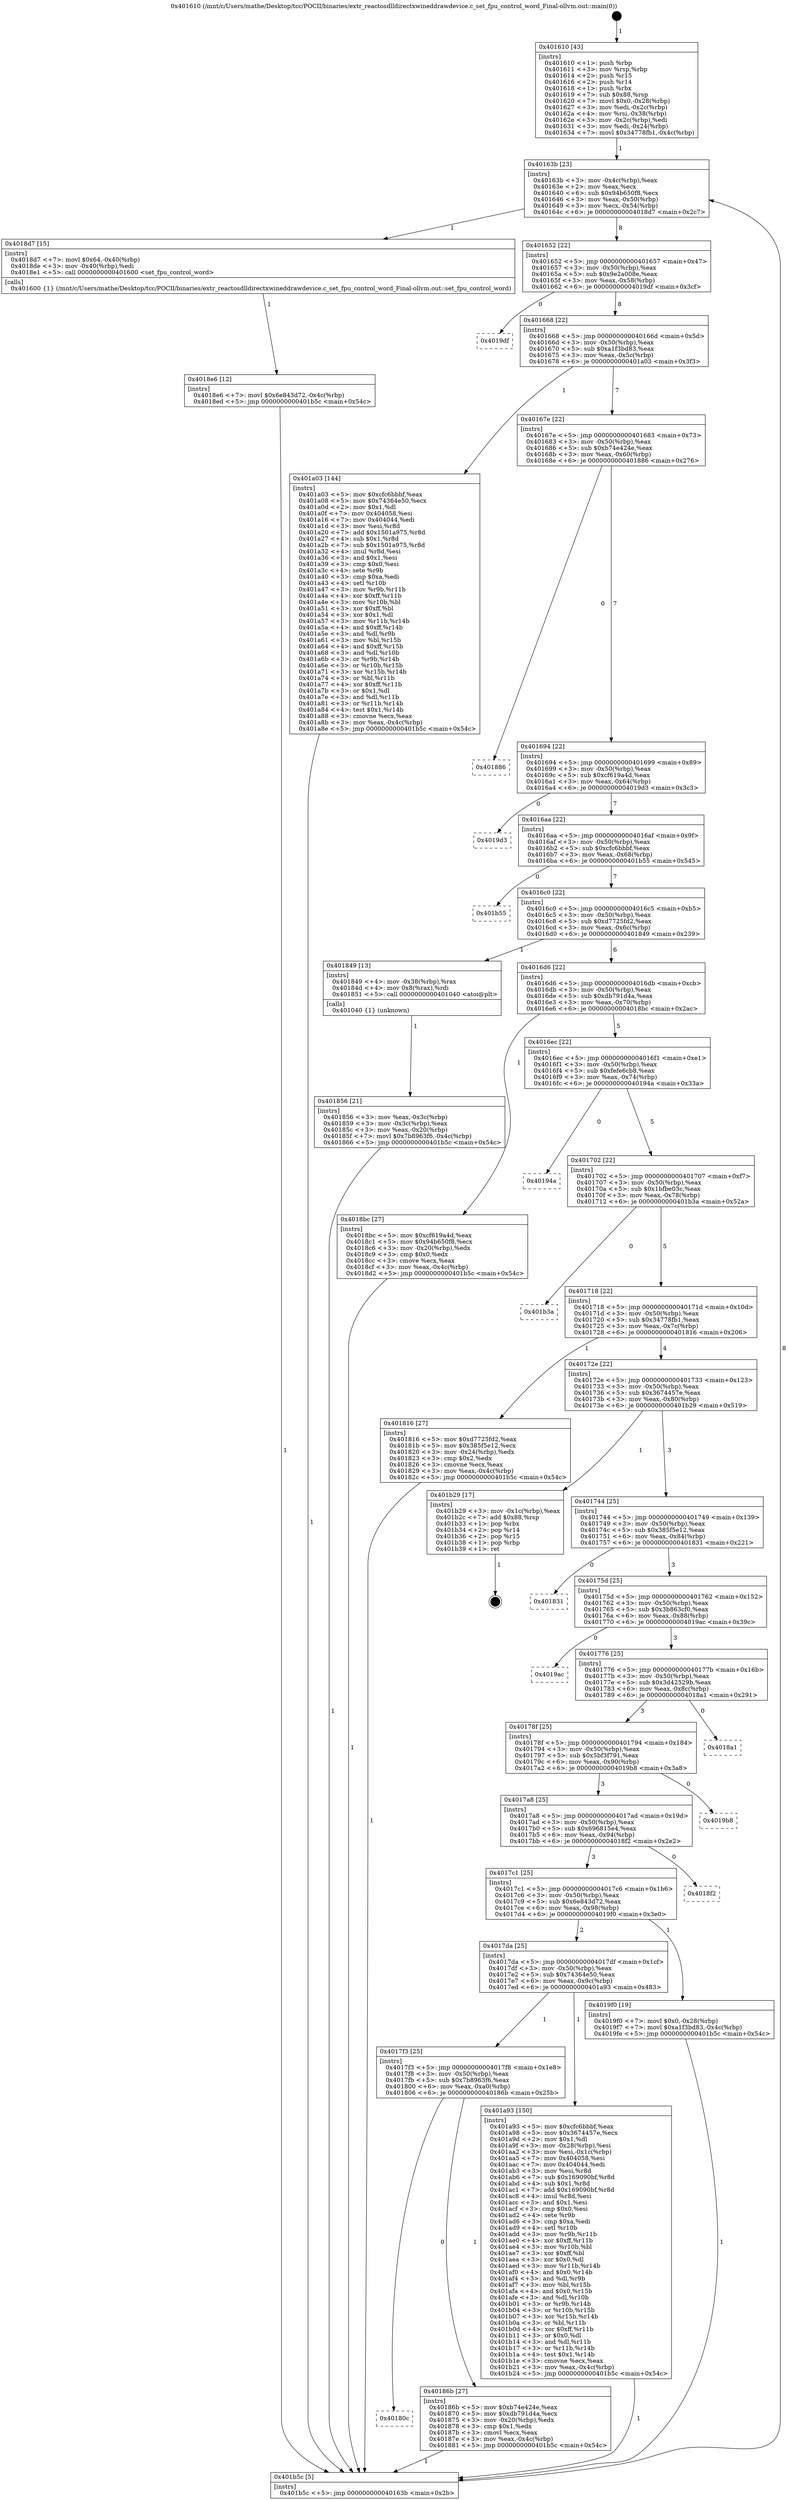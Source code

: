 digraph "0x401610" {
  label = "0x401610 (/mnt/c/Users/mathe/Desktop/tcc/POCII/binaries/extr_reactosdlldirectxwineddrawdevice.c_set_fpu_control_word_Final-ollvm.out::main(0))"
  labelloc = "t"
  node[shape=record]

  Entry [label="",width=0.3,height=0.3,shape=circle,fillcolor=black,style=filled]
  "0x40163b" [label="{
     0x40163b [23]\l
     | [instrs]\l
     &nbsp;&nbsp;0x40163b \<+3\>: mov -0x4c(%rbp),%eax\l
     &nbsp;&nbsp;0x40163e \<+2\>: mov %eax,%ecx\l
     &nbsp;&nbsp;0x401640 \<+6\>: sub $0x94b650f8,%ecx\l
     &nbsp;&nbsp;0x401646 \<+3\>: mov %eax,-0x50(%rbp)\l
     &nbsp;&nbsp;0x401649 \<+3\>: mov %ecx,-0x54(%rbp)\l
     &nbsp;&nbsp;0x40164c \<+6\>: je 00000000004018d7 \<main+0x2c7\>\l
  }"]
  "0x4018d7" [label="{
     0x4018d7 [15]\l
     | [instrs]\l
     &nbsp;&nbsp;0x4018d7 \<+7\>: movl $0x64,-0x40(%rbp)\l
     &nbsp;&nbsp;0x4018de \<+3\>: mov -0x40(%rbp),%edi\l
     &nbsp;&nbsp;0x4018e1 \<+5\>: call 0000000000401600 \<set_fpu_control_word\>\l
     | [calls]\l
     &nbsp;&nbsp;0x401600 \{1\} (/mnt/c/Users/mathe/Desktop/tcc/POCII/binaries/extr_reactosdlldirectxwineddrawdevice.c_set_fpu_control_word_Final-ollvm.out::set_fpu_control_word)\l
  }"]
  "0x401652" [label="{
     0x401652 [22]\l
     | [instrs]\l
     &nbsp;&nbsp;0x401652 \<+5\>: jmp 0000000000401657 \<main+0x47\>\l
     &nbsp;&nbsp;0x401657 \<+3\>: mov -0x50(%rbp),%eax\l
     &nbsp;&nbsp;0x40165a \<+5\>: sub $0x9e2a008e,%eax\l
     &nbsp;&nbsp;0x40165f \<+3\>: mov %eax,-0x58(%rbp)\l
     &nbsp;&nbsp;0x401662 \<+6\>: je 00000000004019df \<main+0x3cf\>\l
  }"]
  Exit [label="",width=0.3,height=0.3,shape=circle,fillcolor=black,style=filled,peripheries=2]
  "0x4019df" [label="{
     0x4019df\l
  }", style=dashed]
  "0x401668" [label="{
     0x401668 [22]\l
     | [instrs]\l
     &nbsp;&nbsp;0x401668 \<+5\>: jmp 000000000040166d \<main+0x5d\>\l
     &nbsp;&nbsp;0x40166d \<+3\>: mov -0x50(%rbp),%eax\l
     &nbsp;&nbsp;0x401670 \<+5\>: sub $0xa1f3bd83,%eax\l
     &nbsp;&nbsp;0x401675 \<+3\>: mov %eax,-0x5c(%rbp)\l
     &nbsp;&nbsp;0x401678 \<+6\>: je 0000000000401a03 \<main+0x3f3\>\l
  }"]
  "0x4018e6" [label="{
     0x4018e6 [12]\l
     | [instrs]\l
     &nbsp;&nbsp;0x4018e6 \<+7\>: movl $0x6e843d72,-0x4c(%rbp)\l
     &nbsp;&nbsp;0x4018ed \<+5\>: jmp 0000000000401b5c \<main+0x54c\>\l
  }"]
  "0x401a03" [label="{
     0x401a03 [144]\l
     | [instrs]\l
     &nbsp;&nbsp;0x401a03 \<+5\>: mov $0xcfc6bbbf,%eax\l
     &nbsp;&nbsp;0x401a08 \<+5\>: mov $0x74364e50,%ecx\l
     &nbsp;&nbsp;0x401a0d \<+2\>: mov $0x1,%dl\l
     &nbsp;&nbsp;0x401a0f \<+7\>: mov 0x404058,%esi\l
     &nbsp;&nbsp;0x401a16 \<+7\>: mov 0x404044,%edi\l
     &nbsp;&nbsp;0x401a1d \<+3\>: mov %esi,%r8d\l
     &nbsp;&nbsp;0x401a20 \<+7\>: add $0x1501a975,%r8d\l
     &nbsp;&nbsp;0x401a27 \<+4\>: sub $0x1,%r8d\l
     &nbsp;&nbsp;0x401a2b \<+7\>: sub $0x1501a975,%r8d\l
     &nbsp;&nbsp;0x401a32 \<+4\>: imul %r8d,%esi\l
     &nbsp;&nbsp;0x401a36 \<+3\>: and $0x1,%esi\l
     &nbsp;&nbsp;0x401a39 \<+3\>: cmp $0x0,%esi\l
     &nbsp;&nbsp;0x401a3c \<+4\>: sete %r9b\l
     &nbsp;&nbsp;0x401a40 \<+3\>: cmp $0xa,%edi\l
     &nbsp;&nbsp;0x401a43 \<+4\>: setl %r10b\l
     &nbsp;&nbsp;0x401a47 \<+3\>: mov %r9b,%r11b\l
     &nbsp;&nbsp;0x401a4a \<+4\>: xor $0xff,%r11b\l
     &nbsp;&nbsp;0x401a4e \<+3\>: mov %r10b,%bl\l
     &nbsp;&nbsp;0x401a51 \<+3\>: xor $0xff,%bl\l
     &nbsp;&nbsp;0x401a54 \<+3\>: xor $0x1,%dl\l
     &nbsp;&nbsp;0x401a57 \<+3\>: mov %r11b,%r14b\l
     &nbsp;&nbsp;0x401a5a \<+4\>: and $0xff,%r14b\l
     &nbsp;&nbsp;0x401a5e \<+3\>: and %dl,%r9b\l
     &nbsp;&nbsp;0x401a61 \<+3\>: mov %bl,%r15b\l
     &nbsp;&nbsp;0x401a64 \<+4\>: and $0xff,%r15b\l
     &nbsp;&nbsp;0x401a68 \<+3\>: and %dl,%r10b\l
     &nbsp;&nbsp;0x401a6b \<+3\>: or %r9b,%r14b\l
     &nbsp;&nbsp;0x401a6e \<+3\>: or %r10b,%r15b\l
     &nbsp;&nbsp;0x401a71 \<+3\>: xor %r15b,%r14b\l
     &nbsp;&nbsp;0x401a74 \<+3\>: or %bl,%r11b\l
     &nbsp;&nbsp;0x401a77 \<+4\>: xor $0xff,%r11b\l
     &nbsp;&nbsp;0x401a7b \<+3\>: or $0x1,%dl\l
     &nbsp;&nbsp;0x401a7e \<+3\>: and %dl,%r11b\l
     &nbsp;&nbsp;0x401a81 \<+3\>: or %r11b,%r14b\l
     &nbsp;&nbsp;0x401a84 \<+4\>: test $0x1,%r14b\l
     &nbsp;&nbsp;0x401a88 \<+3\>: cmovne %ecx,%eax\l
     &nbsp;&nbsp;0x401a8b \<+3\>: mov %eax,-0x4c(%rbp)\l
     &nbsp;&nbsp;0x401a8e \<+5\>: jmp 0000000000401b5c \<main+0x54c\>\l
  }"]
  "0x40167e" [label="{
     0x40167e [22]\l
     | [instrs]\l
     &nbsp;&nbsp;0x40167e \<+5\>: jmp 0000000000401683 \<main+0x73\>\l
     &nbsp;&nbsp;0x401683 \<+3\>: mov -0x50(%rbp),%eax\l
     &nbsp;&nbsp;0x401686 \<+5\>: sub $0xb74e424e,%eax\l
     &nbsp;&nbsp;0x40168b \<+3\>: mov %eax,-0x60(%rbp)\l
     &nbsp;&nbsp;0x40168e \<+6\>: je 0000000000401886 \<main+0x276\>\l
  }"]
  "0x40180c" [label="{
     0x40180c\l
  }", style=dashed]
  "0x401886" [label="{
     0x401886\l
  }", style=dashed]
  "0x401694" [label="{
     0x401694 [22]\l
     | [instrs]\l
     &nbsp;&nbsp;0x401694 \<+5\>: jmp 0000000000401699 \<main+0x89\>\l
     &nbsp;&nbsp;0x401699 \<+3\>: mov -0x50(%rbp),%eax\l
     &nbsp;&nbsp;0x40169c \<+5\>: sub $0xcf619a4d,%eax\l
     &nbsp;&nbsp;0x4016a1 \<+3\>: mov %eax,-0x64(%rbp)\l
     &nbsp;&nbsp;0x4016a4 \<+6\>: je 00000000004019d3 \<main+0x3c3\>\l
  }"]
  "0x40186b" [label="{
     0x40186b [27]\l
     | [instrs]\l
     &nbsp;&nbsp;0x40186b \<+5\>: mov $0xb74e424e,%eax\l
     &nbsp;&nbsp;0x401870 \<+5\>: mov $0xdb791d4a,%ecx\l
     &nbsp;&nbsp;0x401875 \<+3\>: mov -0x20(%rbp),%edx\l
     &nbsp;&nbsp;0x401878 \<+3\>: cmp $0x1,%edx\l
     &nbsp;&nbsp;0x40187b \<+3\>: cmovl %ecx,%eax\l
     &nbsp;&nbsp;0x40187e \<+3\>: mov %eax,-0x4c(%rbp)\l
     &nbsp;&nbsp;0x401881 \<+5\>: jmp 0000000000401b5c \<main+0x54c\>\l
  }"]
  "0x4019d3" [label="{
     0x4019d3\l
  }", style=dashed]
  "0x4016aa" [label="{
     0x4016aa [22]\l
     | [instrs]\l
     &nbsp;&nbsp;0x4016aa \<+5\>: jmp 00000000004016af \<main+0x9f\>\l
     &nbsp;&nbsp;0x4016af \<+3\>: mov -0x50(%rbp),%eax\l
     &nbsp;&nbsp;0x4016b2 \<+5\>: sub $0xcfc6bbbf,%eax\l
     &nbsp;&nbsp;0x4016b7 \<+3\>: mov %eax,-0x68(%rbp)\l
     &nbsp;&nbsp;0x4016ba \<+6\>: je 0000000000401b55 \<main+0x545\>\l
  }"]
  "0x4017f3" [label="{
     0x4017f3 [25]\l
     | [instrs]\l
     &nbsp;&nbsp;0x4017f3 \<+5\>: jmp 00000000004017f8 \<main+0x1e8\>\l
     &nbsp;&nbsp;0x4017f8 \<+3\>: mov -0x50(%rbp),%eax\l
     &nbsp;&nbsp;0x4017fb \<+5\>: sub $0x7b8963f6,%eax\l
     &nbsp;&nbsp;0x401800 \<+6\>: mov %eax,-0xa0(%rbp)\l
     &nbsp;&nbsp;0x401806 \<+6\>: je 000000000040186b \<main+0x25b\>\l
  }"]
  "0x401b55" [label="{
     0x401b55\l
  }", style=dashed]
  "0x4016c0" [label="{
     0x4016c0 [22]\l
     | [instrs]\l
     &nbsp;&nbsp;0x4016c0 \<+5\>: jmp 00000000004016c5 \<main+0xb5\>\l
     &nbsp;&nbsp;0x4016c5 \<+3\>: mov -0x50(%rbp),%eax\l
     &nbsp;&nbsp;0x4016c8 \<+5\>: sub $0xd7725fd2,%eax\l
     &nbsp;&nbsp;0x4016cd \<+3\>: mov %eax,-0x6c(%rbp)\l
     &nbsp;&nbsp;0x4016d0 \<+6\>: je 0000000000401849 \<main+0x239\>\l
  }"]
  "0x401a93" [label="{
     0x401a93 [150]\l
     | [instrs]\l
     &nbsp;&nbsp;0x401a93 \<+5\>: mov $0xcfc6bbbf,%eax\l
     &nbsp;&nbsp;0x401a98 \<+5\>: mov $0x3674457e,%ecx\l
     &nbsp;&nbsp;0x401a9d \<+2\>: mov $0x1,%dl\l
     &nbsp;&nbsp;0x401a9f \<+3\>: mov -0x28(%rbp),%esi\l
     &nbsp;&nbsp;0x401aa2 \<+3\>: mov %esi,-0x1c(%rbp)\l
     &nbsp;&nbsp;0x401aa5 \<+7\>: mov 0x404058,%esi\l
     &nbsp;&nbsp;0x401aac \<+7\>: mov 0x404044,%edi\l
     &nbsp;&nbsp;0x401ab3 \<+3\>: mov %esi,%r8d\l
     &nbsp;&nbsp;0x401ab6 \<+7\>: sub $0x169090bf,%r8d\l
     &nbsp;&nbsp;0x401abd \<+4\>: sub $0x1,%r8d\l
     &nbsp;&nbsp;0x401ac1 \<+7\>: add $0x169090bf,%r8d\l
     &nbsp;&nbsp;0x401ac8 \<+4\>: imul %r8d,%esi\l
     &nbsp;&nbsp;0x401acc \<+3\>: and $0x1,%esi\l
     &nbsp;&nbsp;0x401acf \<+3\>: cmp $0x0,%esi\l
     &nbsp;&nbsp;0x401ad2 \<+4\>: sete %r9b\l
     &nbsp;&nbsp;0x401ad6 \<+3\>: cmp $0xa,%edi\l
     &nbsp;&nbsp;0x401ad9 \<+4\>: setl %r10b\l
     &nbsp;&nbsp;0x401add \<+3\>: mov %r9b,%r11b\l
     &nbsp;&nbsp;0x401ae0 \<+4\>: xor $0xff,%r11b\l
     &nbsp;&nbsp;0x401ae4 \<+3\>: mov %r10b,%bl\l
     &nbsp;&nbsp;0x401ae7 \<+3\>: xor $0xff,%bl\l
     &nbsp;&nbsp;0x401aea \<+3\>: xor $0x0,%dl\l
     &nbsp;&nbsp;0x401aed \<+3\>: mov %r11b,%r14b\l
     &nbsp;&nbsp;0x401af0 \<+4\>: and $0x0,%r14b\l
     &nbsp;&nbsp;0x401af4 \<+3\>: and %dl,%r9b\l
     &nbsp;&nbsp;0x401af7 \<+3\>: mov %bl,%r15b\l
     &nbsp;&nbsp;0x401afa \<+4\>: and $0x0,%r15b\l
     &nbsp;&nbsp;0x401afe \<+3\>: and %dl,%r10b\l
     &nbsp;&nbsp;0x401b01 \<+3\>: or %r9b,%r14b\l
     &nbsp;&nbsp;0x401b04 \<+3\>: or %r10b,%r15b\l
     &nbsp;&nbsp;0x401b07 \<+3\>: xor %r15b,%r14b\l
     &nbsp;&nbsp;0x401b0a \<+3\>: or %bl,%r11b\l
     &nbsp;&nbsp;0x401b0d \<+4\>: xor $0xff,%r11b\l
     &nbsp;&nbsp;0x401b11 \<+3\>: or $0x0,%dl\l
     &nbsp;&nbsp;0x401b14 \<+3\>: and %dl,%r11b\l
     &nbsp;&nbsp;0x401b17 \<+3\>: or %r11b,%r14b\l
     &nbsp;&nbsp;0x401b1a \<+4\>: test $0x1,%r14b\l
     &nbsp;&nbsp;0x401b1e \<+3\>: cmovne %ecx,%eax\l
     &nbsp;&nbsp;0x401b21 \<+3\>: mov %eax,-0x4c(%rbp)\l
     &nbsp;&nbsp;0x401b24 \<+5\>: jmp 0000000000401b5c \<main+0x54c\>\l
  }"]
  "0x401849" [label="{
     0x401849 [13]\l
     | [instrs]\l
     &nbsp;&nbsp;0x401849 \<+4\>: mov -0x38(%rbp),%rax\l
     &nbsp;&nbsp;0x40184d \<+4\>: mov 0x8(%rax),%rdi\l
     &nbsp;&nbsp;0x401851 \<+5\>: call 0000000000401040 \<atoi@plt\>\l
     | [calls]\l
     &nbsp;&nbsp;0x401040 \{1\} (unknown)\l
  }"]
  "0x4016d6" [label="{
     0x4016d6 [22]\l
     | [instrs]\l
     &nbsp;&nbsp;0x4016d6 \<+5\>: jmp 00000000004016db \<main+0xcb\>\l
     &nbsp;&nbsp;0x4016db \<+3\>: mov -0x50(%rbp),%eax\l
     &nbsp;&nbsp;0x4016de \<+5\>: sub $0xdb791d4a,%eax\l
     &nbsp;&nbsp;0x4016e3 \<+3\>: mov %eax,-0x70(%rbp)\l
     &nbsp;&nbsp;0x4016e6 \<+6\>: je 00000000004018bc \<main+0x2ac\>\l
  }"]
  "0x4017da" [label="{
     0x4017da [25]\l
     | [instrs]\l
     &nbsp;&nbsp;0x4017da \<+5\>: jmp 00000000004017df \<main+0x1cf\>\l
     &nbsp;&nbsp;0x4017df \<+3\>: mov -0x50(%rbp),%eax\l
     &nbsp;&nbsp;0x4017e2 \<+5\>: sub $0x74364e50,%eax\l
     &nbsp;&nbsp;0x4017e7 \<+6\>: mov %eax,-0x9c(%rbp)\l
     &nbsp;&nbsp;0x4017ed \<+6\>: je 0000000000401a93 \<main+0x483\>\l
  }"]
  "0x4018bc" [label="{
     0x4018bc [27]\l
     | [instrs]\l
     &nbsp;&nbsp;0x4018bc \<+5\>: mov $0xcf619a4d,%eax\l
     &nbsp;&nbsp;0x4018c1 \<+5\>: mov $0x94b650f8,%ecx\l
     &nbsp;&nbsp;0x4018c6 \<+3\>: mov -0x20(%rbp),%edx\l
     &nbsp;&nbsp;0x4018c9 \<+3\>: cmp $0x0,%edx\l
     &nbsp;&nbsp;0x4018cc \<+3\>: cmove %ecx,%eax\l
     &nbsp;&nbsp;0x4018cf \<+3\>: mov %eax,-0x4c(%rbp)\l
     &nbsp;&nbsp;0x4018d2 \<+5\>: jmp 0000000000401b5c \<main+0x54c\>\l
  }"]
  "0x4016ec" [label="{
     0x4016ec [22]\l
     | [instrs]\l
     &nbsp;&nbsp;0x4016ec \<+5\>: jmp 00000000004016f1 \<main+0xe1\>\l
     &nbsp;&nbsp;0x4016f1 \<+3\>: mov -0x50(%rbp),%eax\l
     &nbsp;&nbsp;0x4016f4 \<+5\>: sub $0xfefe6cb8,%eax\l
     &nbsp;&nbsp;0x4016f9 \<+3\>: mov %eax,-0x74(%rbp)\l
     &nbsp;&nbsp;0x4016fc \<+6\>: je 000000000040194a \<main+0x33a\>\l
  }"]
  "0x4019f0" [label="{
     0x4019f0 [19]\l
     | [instrs]\l
     &nbsp;&nbsp;0x4019f0 \<+7\>: movl $0x0,-0x28(%rbp)\l
     &nbsp;&nbsp;0x4019f7 \<+7\>: movl $0xa1f3bd83,-0x4c(%rbp)\l
     &nbsp;&nbsp;0x4019fe \<+5\>: jmp 0000000000401b5c \<main+0x54c\>\l
  }"]
  "0x40194a" [label="{
     0x40194a\l
  }", style=dashed]
  "0x401702" [label="{
     0x401702 [22]\l
     | [instrs]\l
     &nbsp;&nbsp;0x401702 \<+5\>: jmp 0000000000401707 \<main+0xf7\>\l
     &nbsp;&nbsp;0x401707 \<+3\>: mov -0x50(%rbp),%eax\l
     &nbsp;&nbsp;0x40170a \<+5\>: sub $0x1bfbe03c,%eax\l
     &nbsp;&nbsp;0x40170f \<+3\>: mov %eax,-0x78(%rbp)\l
     &nbsp;&nbsp;0x401712 \<+6\>: je 0000000000401b3a \<main+0x52a\>\l
  }"]
  "0x4017c1" [label="{
     0x4017c1 [25]\l
     | [instrs]\l
     &nbsp;&nbsp;0x4017c1 \<+5\>: jmp 00000000004017c6 \<main+0x1b6\>\l
     &nbsp;&nbsp;0x4017c6 \<+3\>: mov -0x50(%rbp),%eax\l
     &nbsp;&nbsp;0x4017c9 \<+5\>: sub $0x6e843d72,%eax\l
     &nbsp;&nbsp;0x4017ce \<+6\>: mov %eax,-0x98(%rbp)\l
     &nbsp;&nbsp;0x4017d4 \<+6\>: je 00000000004019f0 \<main+0x3e0\>\l
  }"]
  "0x401b3a" [label="{
     0x401b3a\l
  }", style=dashed]
  "0x401718" [label="{
     0x401718 [22]\l
     | [instrs]\l
     &nbsp;&nbsp;0x401718 \<+5\>: jmp 000000000040171d \<main+0x10d\>\l
     &nbsp;&nbsp;0x40171d \<+3\>: mov -0x50(%rbp),%eax\l
     &nbsp;&nbsp;0x401720 \<+5\>: sub $0x34778fb1,%eax\l
     &nbsp;&nbsp;0x401725 \<+3\>: mov %eax,-0x7c(%rbp)\l
     &nbsp;&nbsp;0x401728 \<+6\>: je 0000000000401816 \<main+0x206\>\l
  }"]
  "0x4018f2" [label="{
     0x4018f2\l
  }", style=dashed]
  "0x401816" [label="{
     0x401816 [27]\l
     | [instrs]\l
     &nbsp;&nbsp;0x401816 \<+5\>: mov $0xd7725fd2,%eax\l
     &nbsp;&nbsp;0x40181b \<+5\>: mov $0x385f5e12,%ecx\l
     &nbsp;&nbsp;0x401820 \<+3\>: mov -0x24(%rbp),%edx\l
     &nbsp;&nbsp;0x401823 \<+3\>: cmp $0x2,%edx\l
     &nbsp;&nbsp;0x401826 \<+3\>: cmovne %ecx,%eax\l
     &nbsp;&nbsp;0x401829 \<+3\>: mov %eax,-0x4c(%rbp)\l
     &nbsp;&nbsp;0x40182c \<+5\>: jmp 0000000000401b5c \<main+0x54c\>\l
  }"]
  "0x40172e" [label="{
     0x40172e [22]\l
     | [instrs]\l
     &nbsp;&nbsp;0x40172e \<+5\>: jmp 0000000000401733 \<main+0x123\>\l
     &nbsp;&nbsp;0x401733 \<+3\>: mov -0x50(%rbp),%eax\l
     &nbsp;&nbsp;0x401736 \<+5\>: sub $0x3674457e,%eax\l
     &nbsp;&nbsp;0x40173b \<+3\>: mov %eax,-0x80(%rbp)\l
     &nbsp;&nbsp;0x40173e \<+6\>: je 0000000000401b29 \<main+0x519\>\l
  }"]
  "0x401b5c" [label="{
     0x401b5c [5]\l
     | [instrs]\l
     &nbsp;&nbsp;0x401b5c \<+5\>: jmp 000000000040163b \<main+0x2b\>\l
  }"]
  "0x401610" [label="{
     0x401610 [43]\l
     | [instrs]\l
     &nbsp;&nbsp;0x401610 \<+1\>: push %rbp\l
     &nbsp;&nbsp;0x401611 \<+3\>: mov %rsp,%rbp\l
     &nbsp;&nbsp;0x401614 \<+2\>: push %r15\l
     &nbsp;&nbsp;0x401616 \<+2\>: push %r14\l
     &nbsp;&nbsp;0x401618 \<+1\>: push %rbx\l
     &nbsp;&nbsp;0x401619 \<+7\>: sub $0x88,%rsp\l
     &nbsp;&nbsp;0x401620 \<+7\>: movl $0x0,-0x28(%rbp)\l
     &nbsp;&nbsp;0x401627 \<+3\>: mov %edi,-0x2c(%rbp)\l
     &nbsp;&nbsp;0x40162a \<+4\>: mov %rsi,-0x38(%rbp)\l
     &nbsp;&nbsp;0x40162e \<+3\>: mov -0x2c(%rbp),%edi\l
     &nbsp;&nbsp;0x401631 \<+3\>: mov %edi,-0x24(%rbp)\l
     &nbsp;&nbsp;0x401634 \<+7\>: movl $0x34778fb1,-0x4c(%rbp)\l
  }"]
  "0x401856" [label="{
     0x401856 [21]\l
     | [instrs]\l
     &nbsp;&nbsp;0x401856 \<+3\>: mov %eax,-0x3c(%rbp)\l
     &nbsp;&nbsp;0x401859 \<+3\>: mov -0x3c(%rbp),%eax\l
     &nbsp;&nbsp;0x40185c \<+3\>: mov %eax,-0x20(%rbp)\l
     &nbsp;&nbsp;0x40185f \<+7\>: movl $0x7b8963f6,-0x4c(%rbp)\l
     &nbsp;&nbsp;0x401866 \<+5\>: jmp 0000000000401b5c \<main+0x54c\>\l
  }"]
  "0x4017a8" [label="{
     0x4017a8 [25]\l
     | [instrs]\l
     &nbsp;&nbsp;0x4017a8 \<+5\>: jmp 00000000004017ad \<main+0x19d\>\l
     &nbsp;&nbsp;0x4017ad \<+3\>: mov -0x50(%rbp),%eax\l
     &nbsp;&nbsp;0x4017b0 \<+5\>: sub $0x696815e4,%eax\l
     &nbsp;&nbsp;0x4017b5 \<+6\>: mov %eax,-0x94(%rbp)\l
     &nbsp;&nbsp;0x4017bb \<+6\>: je 00000000004018f2 \<main+0x2e2\>\l
  }"]
  "0x401b29" [label="{
     0x401b29 [17]\l
     | [instrs]\l
     &nbsp;&nbsp;0x401b29 \<+3\>: mov -0x1c(%rbp),%eax\l
     &nbsp;&nbsp;0x401b2c \<+7\>: add $0x88,%rsp\l
     &nbsp;&nbsp;0x401b33 \<+1\>: pop %rbx\l
     &nbsp;&nbsp;0x401b34 \<+2\>: pop %r14\l
     &nbsp;&nbsp;0x401b36 \<+2\>: pop %r15\l
     &nbsp;&nbsp;0x401b38 \<+1\>: pop %rbp\l
     &nbsp;&nbsp;0x401b39 \<+1\>: ret\l
  }"]
  "0x401744" [label="{
     0x401744 [25]\l
     | [instrs]\l
     &nbsp;&nbsp;0x401744 \<+5\>: jmp 0000000000401749 \<main+0x139\>\l
     &nbsp;&nbsp;0x401749 \<+3\>: mov -0x50(%rbp),%eax\l
     &nbsp;&nbsp;0x40174c \<+5\>: sub $0x385f5e12,%eax\l
     &nbsp;&nbsp;0x401751 \<+6\>: mov %eax,-0x84(%rbp)\l
     &nbsp;&nbsp;0x401757 \<+6\>: je 0000000000401831 \<main+0x221\>\l
  }"]
  "0x4019b8" [label="{
     0x4019b8\l
  }", style=dashed]
  "0x401831" [label="{
     0x401831\l
  }", style=dashed]
  "0x40175d" [label="{
     0x40175d [25]\l
     | [instrs]\l
     &nbsp;&nbsp;0x40175d \<+5\>: jmp 0000000000401762 \<main+0x152\>\l
     &nbsp;&nbsp;0x401762 \<+3\>: mov -0x50(%rbp),%eax\l
     &nbsp;&nbsp;0x401765 \<+5\>: sub $0x3b863cf0,%eax\l
     &nbsp;&nbsp;0x40176a \<+6\>: mov %eax,-0x88(%rbp)\l
     &nbsp;&nbsp;0x401770 \<+6\>: je 00000000004019ac \<main+0x39c\>\l
  }"]
  "0x40178f" [label="{
     0x40178f [25]\l
     | [instrs]\l
     &nbsp;&nbsp;0x40178f \<+5\>: jmp 0000000000401794 \<main+0x184\>\l
     &nbsp;&nbsp;0x401794 \<+3\>: mov -0x50(%rbp),%eax\l
     &nbsp;&nbsp;0x401797 \<+5\>: sub $0x5bf3f791,%eax\l
     &nbsp;&nbsp;0x40179c \<+6\>: mov %eax,-0x90(%rbp)\l
     &nbsp;&nbsp;0x4017a2 \<+6\>: je 00000000004019b8 \<main+0x3a8\>\l
  }"]
  "0x4019ac" [label="{
     0x4019ac\l
  }", style=dashed]
  "0x401776" [label="{
     0x401776 [25]\l
     | [instrs]\l
     &nbsp;&nbsp;0x401776 \<+5\>: jmp 000000000040177b \<main+0x16b\>\l
     &nbsp;&nbsp;0x40177b \<+3\>: mov -0x50(%rbp),%eax\l
     &nbsp;&nbsp;0x40177e \<+5\>: sub $0x3d42529b,%eax\l
     &nbsp;&nbsp;0x401783 \<+6\>: mov %eax,-0x8c(%rbp)\l
     &nbsp;&nbsp;0x401789 \<+6\>: je 00000000004018a1 \<main+0x291\>\l
  }"]
  "0x4018a1" [label="{
     0x4018a1\l
  }", style=dashed]
  Entry -> "0x401610" [label=" 1"]
  "0x40163b" -> "0x4018d7" [label=" 1"]
  "0x40163b" -> "0x401652" [label=" 8"]
  "0x401b29" -> Exit [label=" 1"]
  "0x401652" -> "0x4019df" [label=" 0"]
  "0x401652" -> "0x401668" [label=" 8"]
  "0x401a93" -> "0x401b5c" [label=" 1"]
  "0x401668" -> "0x401a03" [label=" 1"]
  "0x401668" -> "0x40167e" [label=" 7"]
  "0x401a03" -> "0x401b5c" [label=" 1"]
  "0x40167e" -> "0x401886" [label=" 0"]
  "0x40167e" -> "0x401694" [label=" 7"]
  "0x4019f0" -> "0x401b5c" [label=" 1"]
  "0x401694" -> "0x4019d3" [label=" 0"]
  "0x401694" -> "0x4016aa" [label=" 7"]
  "0x4018e6" -> "0x401b5c" [label=" 1"]
  "0x4016aa" -> "0x401b55" [label=" 0"]
  "0x4016aa" -> "0x4016c0" [label=" 7"]
  "0x4018bc" -> "0x401b5c" [label=" 1"]
  "0x4016c0" -> "0x401849" [label=" 1"]
  "0x4016c0" -> "0x4016d6" [label=" 6"]
  "0x40186b" -> "0x401b5c" [label=" 1"]
  "0x4016d6" -> "0x4018bc" [label=" 1"]
  "0x4016d6" -> "0x4016ec" [label=" 5"]
  "0x4017f3" -> "0x40186b" [label=" 1"]
  "0x4016ec" -> "0x40194a" [label=" 0"]
  "0x4016ec" -> "0x401702" [label=" 5"]
  "0x4018d7" -> "0x4018e6" [label=" 1"]
  "0x401702" -> "0x401b3a" [label=" 0"]
  "0x401702" -> "0x401718" [label=" 5"]
  "0x4017da" -> "0x401a93" [label=" 1"]
  "0x401718" -> "0x401816" [label=" 1"]
  "0x401718" -> "0x40172e" [label=" 4"]
  "0x401816" -> "0x401b5c" [label=" 1"]
  "0x401610" -> "0x40163b" [label=" 1"]
  "0x401b5c" -> "0x40163b" [label=" 8"]
  "0x401849" -> "0x401856" [label=" 1"]
  "0x401856" -> "0x401b5c" [label=" 1"]
  "0x4017f3" -> "0x40180c" [label=" 0"]
  "0x40172e" -> "0x401b29" [label=" 1"]
  "0x40172e" -> "0x401744" [label=" 3"]
  "0x4017c1" -> "0x4019f0" [label=" 1"]
  "0x401744" -> "0x401831" [label=" 0"]
  "0x401744" -> "0x40175d" [label=" 3"]
  "0x4017da" -> "0x4017f3" [label=" 1"]
  "0x40175d" -> "0x4019ac" [label=" 0"]
  "0x40175d" -> "0x401776" [label=" 3"]
  "0x4017a8" -> "0x4018f2" [label=" 0"]
  "0x401776" -> "0x4018a1" [label=" 0"]
  "0x401776" -> "0x40178f" [label=" 3"]
  "0x4017a8" -> "0x4017c1" [label=" 3"]
  "0x40178f" -> "0x4019b8" [label=" 0"]
  "0x40178f" -> "0x4017a8" [label=" 3"]
  "0x4017c1" -> "0x4017da" [label=" 2"]
}
